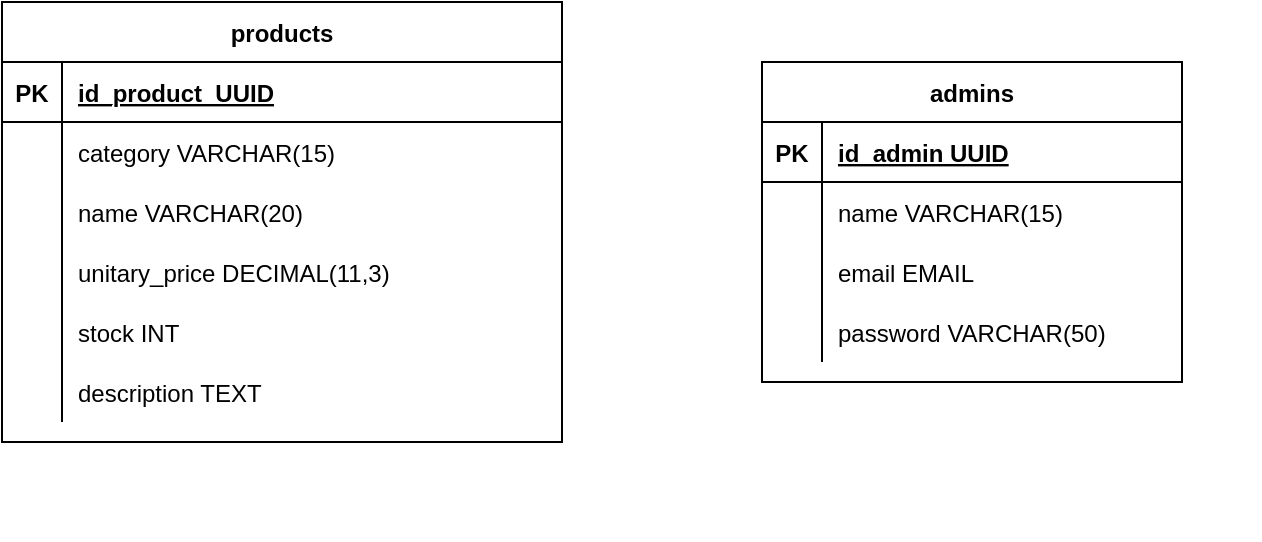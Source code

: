 <mxfile version="15.4.0" type="device"><diagram id="R2lEEEUBdFMjLlhIrx00" name="Page-1"><mxGraphModel dx="960" dy="890" grid="1" gridSize="10" guides="1" tooltips="1" connect="1" arrows="1" fold="1" page="1" pageScale="1" pageWidth="850" pageHeight="1100" math="0" shadow="0" extFonts="Permanent Marker^https://fonts.googleapis.com/css?family=Permanent+Marker"><root><mxCell id="0"/><mxCell id="1" parent="0"/><mxCell id="avUY45O5jfh0vcgyhvTm-29" value="admins" style="shape=table;startSize=30;container=1;collapsible=1;childLayout=tableLayout;fixedRows=1;rowLines=0;fontStyle=1;align=center;resizeLast=1;" parent="1" vertex="1"><mxGeometry x="1460" y="150" width="210" height="160" as="geometry"/></mxCell><mxCell id="avUY45O5jfh0vcgyhvTm-30" value="" style="shape=partialRectangle;collapsible=0;dropTarget=0;pointerEvents=0;fillColor=none;top=0;left=0;bottom=1;right=0;points=[[0,0.5],[1,0.5]];portConstraint=eastwest;" parent="avUY45O5jfh0vcgyhvTm-29" vertex="1"><mxGeometry y="30" width="210" height="30" as="geometry"/></mxCell><mxCell id="avUY45O5jfh0vcgyhvTm-31" value="PK" style="shape=partialRectangle;connectable=0;fillColor=none;top=0;left=0;bottom=0;right=0;fontStyle=1;overflow=hidden;" parent="avUY45O5jfh0vcgyhvTm-30" vertex="1"><mxGeometry width="30" height="30" as="geometry"><mxRectangle width="30" height="30" as="alternateBounds"/></mxGeometry></mxCell><mxCell id="avUY45O5jfh0vcgyhvTm-32" value="id_admin UUID" style="shape=partialRectangle;connectable=0;fillColor=none;top=0;left=0;bottom=0;right=0;align=left;spacingLeft=6;fontStyle=5;overflow=hidden;" parent="avUY45O5jfh0vcgyhvTm-30" vertex="1"><mxGeometry x="30" width="180" height="30" as="geometry"><mxRectangle width="180" height="30" as="alternateBounds"/></mxGeometry></mxCell><mxCell id="avUY45O5jfh0vcgyhvTm-33" value="" style="shape=partialRectangle;collapsible=0;dropTarget=0;pointerEvents=0;fillColor=none;top=0;left=0;bottom=0;right=0;points=[[0,0.5],[1,0.5]];portConstraint=eastwest;" parent="avUY45O5jfh0vcgyhvTm-29" vertex="1"><mxGeometry y="60" width="210" height="30" as="geometry"/></mxCell><mxCell id="avUY45O5jfh0vcgyhvTm-34" value="" style="shape=partialRectangle;connectable=0;fillColor=none;top=0;left=0;bottom=0;right=0;editable=1;overflow=hidden;" parent="avUY45O5jfh0vcgyhvTm-33" vertex="1"><mxGeometry width="30" height="30" as="geometry"><mxRectangle width="30" height="30" as="alternateBounds"/></mxGeometry></mxCell><mxCell id="avUY45O5jfh0vcgyhvTm-35" value="name VARCHAR(15)" style="shape=partialRectangle;connectable=0;fillColor=none;top=0;left=0;bottom=0;right=0;align=left;spacingLeft=6;overflow=hidden;" parent="avUY45O5jfh0vcgyhvTm-33" vertex="1"><mxGeometry x="30" width="180" height="30" as="geometry"><mxRectangle width="180" height="30" as="alternateBounds"/></mxGeometry></mxCell><mxCell id="avUY45O5jfh0vcgyhvTm-36" value="" style="shape=partialRectangle;collapsible=0;dropTarget=0;pointerEvents=0;fillColor=none;top=0;left=0;bottom=0;right=0;points=[[0,0.5],[1,0.5]];portConstraint=eastwest;" parent="avUY45O5jfh0vcgyhvTm-29" vertex="1"><mxGeometry y="90" width="210" height="30" as="geometry"/></mxCell><mxCell id="avUY45O5jfh0vcgyhvTm-37" value="" style="shape=partialRectangle;connectable=0;fillColor=none;top=0;left=0;bottom=0;right=0;editable=1;overflow=hidden;" parent="avUY45O5jfh0vcgyhvTm-36" vertex="1"><mxGeometry width="30" height="30" as="geometry"><mxRectangle width="30" height="30" as="alternateBounds"/></mxGeometry></mxCell><mxCell id="avUY45O5jfh0vcgyhvTm-38" value="email EMAIL" style="shape=partialRectangle;connectable=0;fillColor=none;top=0;left=0;bottom=0;right=0;align=left;spacingLeft=6;overflow=hidden;" parent="avUY45O5jfh0vcgyhvTm-36" vertex="1"><mxGeometry x="30" width="180" height="30" as="geometry"><mxRectangle width="180" height="30" as="alternateBounds"/></mxGeometry></mxCell><mxCell id="avUY45O5jfh0vcgyhvTm-39" value="" style="shape=partialRectangle;collapsible=0;dropTarget=0;pointerEvents=0;fillColor=none;top=0;left=0;bottom=0;right=0;points=[[0,0.5],[1,0.5]];portConstraint=eastwest;" parent="avUY45O5jfh0vcgyhvTm-29" vertex="1"><mxGeometry y="120" width="210" height="30" as="geometry"/></mxCell><mxCell id="avUY45O5jfh0vcgyhvTm-40" value="" style="shape=partialRectangle;connectable=0;fillColor=none;top=0;left=0;bottom=0;right=0;editable=1;overflow=hidden;" parent="avUY45O5jfh0vcgyhvTm-39" vertex="1"><mxGeometry width="30" height="30" as="geometry"><mxRectangle width="30" height="30" as="alternateBounds"/></mxGeometry></mxCell><mxCell id="avUY45O5jfh0vcgyhvTm-41" value="password VARCHAR(50)" style="shape=partialRectangle;connectable=0;fillColor=none;top=0;left=0;bottom=0;right=0;align=left;spacingLeft=6;overflow=hidden;" parent="avUY45O5jfh0vcgyhvTm-39" vertex="1"><mxGeometry x="30" width="180" height="30" as="geometry"><mxRectangle width="180" height="30" as="alternateBounds"/></mxGeometry></mxCell><mxCell id="avUY45O5jfh0vcgyhvTm-49" value="products" style="shape=table;startSize=30;container=1;collapsible=1;childLayout=tableLayout;fixedRows=1;rowLines=0;fontStyle=1;align=center;resizeLast=1;" parent="1" vertex="1"><mxGeometry x="1080" y="120" width="280.0" height="220" as="geometry"/></mxCell><mxCell id="avUY45O5jfh0vcgyhvTm-50" value="" style="shape=partialRectangle;collapsible=0;dropTarget=0;pointerEvents=0;fillColor=none;top=0;left=0;bottom=1;right=0;points=[[0,0.5],[1,0.5]];portConstraint=eastwest;" parent="avUY45O5jfh0vcgyhvTm-49" vertex="1"><mxGeometry y="30" width="280.0" height="30" as="geometry"/></mxCell><mxCell id="avUY45O5jfh0vcgyhvTm-51" value="PK" style="shape=partialRectangle;connectable=0;fillColor=none;top=0;left=0;bottom=0;right=0;fontStyle=1;overflow=hidden;" parent="avUY45O5jfh0vcgyhvTm-50" vertex="1"><mxGeometry width="30" height="30" as="geometry"><mxRectangle width="30" height="30" as="alternateBounds"/></mxGeometry></mxCell><mxCell id="avUY45O5jfh0vcgyhvTm-52" value="id_product  UUID" style="shape=partialRectangle;connectable=0;fillColor=none;top=0;left=0;bottom=0;right=0;align=left;spacingLeft=6;fontStyle=5;overflow=hidden;" parent="avUY45O5jfh0vcgyhvTm-50" vertex="1"><mxGeometry x="30" width="250.0" height="30" as="geometry"><mxRectangle width="250.0" height="30" as="alternateBounds"/></mxGeometry></mxCell><mxCell id="PLPThpqUYtLmAG6PMmuG-40" value="" style="shape=partialRectangle;collapsible=0;dropTarget=0;pointerEvents=0;fillColor=none;top=0;left=0;bottom=0;right=0;points=[[0,0.5],[1,0.5]];portConstraint=eastwest;" parent="avUY45O5jfh0vcgyhvTm-49" vertex="1"><mxGeometry y="60" width="280.0" height="30" as="geometry"/></mxCell><mxCell id="PLPThpqUYtLmAG6PMmuG-41" value="" style="shape=partialRectangle;connectable=0;fillColor=none;top=0;left=0;bottom=0;right=0;editable=1;overflow=hidden;" parent="PLPThpqUYtLmAG6PMmuG-40" vertex="1"><mxGeometry width="30" height="30" as="geometry"><mxRectangle width="30" height="30" as="alternateBounds"/></mxGeometry></mxCell><mxCell id="PLPThpqUYtLmAG6PMmuG-42" value="category VARCHAR(15)" style="shape=partialRectangle;connectable=0;fillColor=none;top=0;left=0;bottom=0;right=0;align=left;spacingLeft=6;overflow=hidden;" parent="PLPThpqUYtLmAG6PMmuG-40" vertex="1"><mxGeometry x="30" width="250.0" height="30" as="geometry"><mxRectangle width="250.0" height="30" as="alternateBounds"/></mxGeometry></mxCell><mxCell id="avUY45O5jfh0vcgyhvTm-56" value="" style="shape=partialRectangle;collapsible=0;dropTarget=0;pointerEvents=0;fillColor=none;top=0;left=0;bottom=0;right=0;points=[[0,0.5],[1,0.5]];portConstraint=eastwest;" parent="avUY45O5jfh0vcgyhvTm-49" vertex="1"><mxGeometry y="90" width="280.0" height="30" as="geometry"/></mxCell><mxCell id="avUY45O5jfh0vcgyhvTm-57" value="" style="shape=partialRectangle;connectable=0;fillColor=none;top=0;left=0;bottom=0;right=0;editable=1;overflow=hidden;" parent="avUY45O5jfh0vcgyhvTm-56" vertex="1"><mxGeometry width="30" height="30" as="geometry"><mxRectangle width="30" height="30" as="alternateBounds"/></mxGeometry></mxCell><mxCell id="avUY45O5jfh0vcgyhvTm-58" value="name VARCHAR(20)" style="shape=partialRectangle;connectable=0;fillColor=none;top=0;left=0;bottom=0;right=0;align=left;spacingLeft=6;overflow=hidden;" parent="avUY45O5jfh0vcgyhvTm-56" vertex="1"><mxGeometry x="30" width="250.0" height="30" as="geometry"><mxRectangle width="250.0" height="30" as="alternateBounds"/></mxGeometry></mxCell><mxCell id="avUY45O5jfh0vcgyhvTm-59" value="" style="shape=partialRectangle;collapsible=0;dropTarget=0;pointerEvents=0;fillColor=none;top=0;left=0;bottom=0;right=0;points=[[0,0.5],[1,0.5]];portConstraint=eastwest;" parent="avUY45O5jfh0vcgyhvTm-49" vertex="1"><mxGeometry y="120" width="280.0" height="30" as="geometry"/></mxCell><mxCell id="avUY45O5jfh0vcgyhvTm-60" value="" style="shape=partialRectangle;connectable=0;fillColor=none;top=0;left=0;bottom=0;right=0;editable=1;overflow=hidden;" parent="avUY45O5jfh0vcgyhvTm-59" vertex="1"><mxGeometry width="30" height="30" as="geometry"><mxRectangle width="30" height="30" as="alternateBounds"/></mxGeometry></mxCell><mxCell id="avUY45O5jfh0vcgyhvTm-61" value="unitary_price DECIMAL(11,3)" style="shape=partialRectangle;connectable=0;fillColor=none;top=0;left=0;bottom=0;right=0;align=left;spacingLeft=6;overflow=hidden;" parent="avUY45O5jfh0vcgyhvTm-59" vertex="1"><mxGeometry x="30" width="250.0" height="30" as="geometry"><mxRectangle width="250.0" height="30" as="alternateBounds"/></mxGeometry></mxCell><mxCell id="avUY45O5jfh0vcgyhvTm-62" value="" style="shape=partialRectangle;collapsible=0;dropTarget=0;pointerEvents=0;fillColor=none;top=0;left=0;bottom=0;right=0;points=[[0,0.5],[1,0.5]];portConstraint=eastwest;" parent="avUY45O5jfh0vcgyhvTm-49" vertex="1"><mxGeometry y="150" width="280.0" height="30" as="geometry"/></mxCell><mxCell id="avUY45O5jfh0vcgyhvTm-63" value="" style="shape=partialRectangle;connectable=0;fillColor=none;top=0;left=0;bottom=0;right=0;editable=1;overflow=hidden;" parent="avUY45O5jfh0vcgyhvTm-62" vertex="1"><mxGeometry width="30" height="30" as="geometry"><mxRectangle width="30" height="30" as="alternateBounds"/></mxGeometry></mxCell><mxCell id="avUY45O5jfh0vcgyhvTm-64" value="stock INT" style="shape=partialRectangle;connectable=0;fillColor=none;top=0;left=0;bottom=0;right=0;align=left;spacingLeft=6;overflow=hidden;" parent="avUY45O5jfh0vcgyhvTm-62" vertex="1"><mxGeometry x="30" width="250.0" height="30" as="geometry"><mxRectangle width="250.0" height="30" as="alternateBounds"/></mxGeometry></mxCell><mxCell id="avUY45O5jfh0vcgyhvTm-99" value="" style="shape=partialRectangle;collapsible=0;dropTarget=0;pointerEvents=0;fillColor=none;top=0;left=0;bottom=0;right=0;points=[[0,0.5],[1,0.5]];portConstraint=eastwest;" parent="avUY45O5jfh0vcgyhvTm-49" vertex="1"><mxGeometry y="180" width="280.0" height="30" as="geometry"/></mxCell><mxCell id="avUY45O5jfh0vcgyhvTm-100" value="" style="shape=partialRectangle;connectable=0;fillColor=none;top=0;left=0;bottom=0;right=0;editable=1;overflow=hidden;" parent="avUY45O5jfh0vcgyhvTm-99" vertex="1"><mxGeometry width="30" height="30" as="geometry"><mxRectangle width="30" height="30" as="alternateBounds"/></mxGeometry></mxCell><mxCell id="avUY45O5jfh0vcgyhvTm-101" value="description TEXT" style="shape=partialRectangle;connectable=0;fillColor=none;top=0;left=0;bottom=0;right=0;align=left;spacingLeft=6;overflow=hidden;fontStyle=0" parent="avUY45O5jfh0vcgyhvTm-99" vertex="1"><mxGeometry x="30" width="250.0" height="30" as="geometry"><mxRectangle width="250.0" height="30" as="alternateBounds"/></mxGeometry></mxCell><mxCell id="fpQGl5JAL4hB2xy_VXdV-18" style="edgeStyle=entityRelationEdgeStyle;rounded=1;orthogonalLoop=1;jettySize=auto;html=1;strokeColor=none;endArrow=ERzeroToMany;endFill=0;startArrow=ERone;startFill=0;" parent="1" source="avUY45O5jfh0vcgyhvTm-33" edge="1"><mxGeometry relative="1" as="geometry"><mxPoint x="1580" y="380" as="targetPoint"/></mxGeometry></mxCell></root></mxGraphModel></diagram></mxfile>